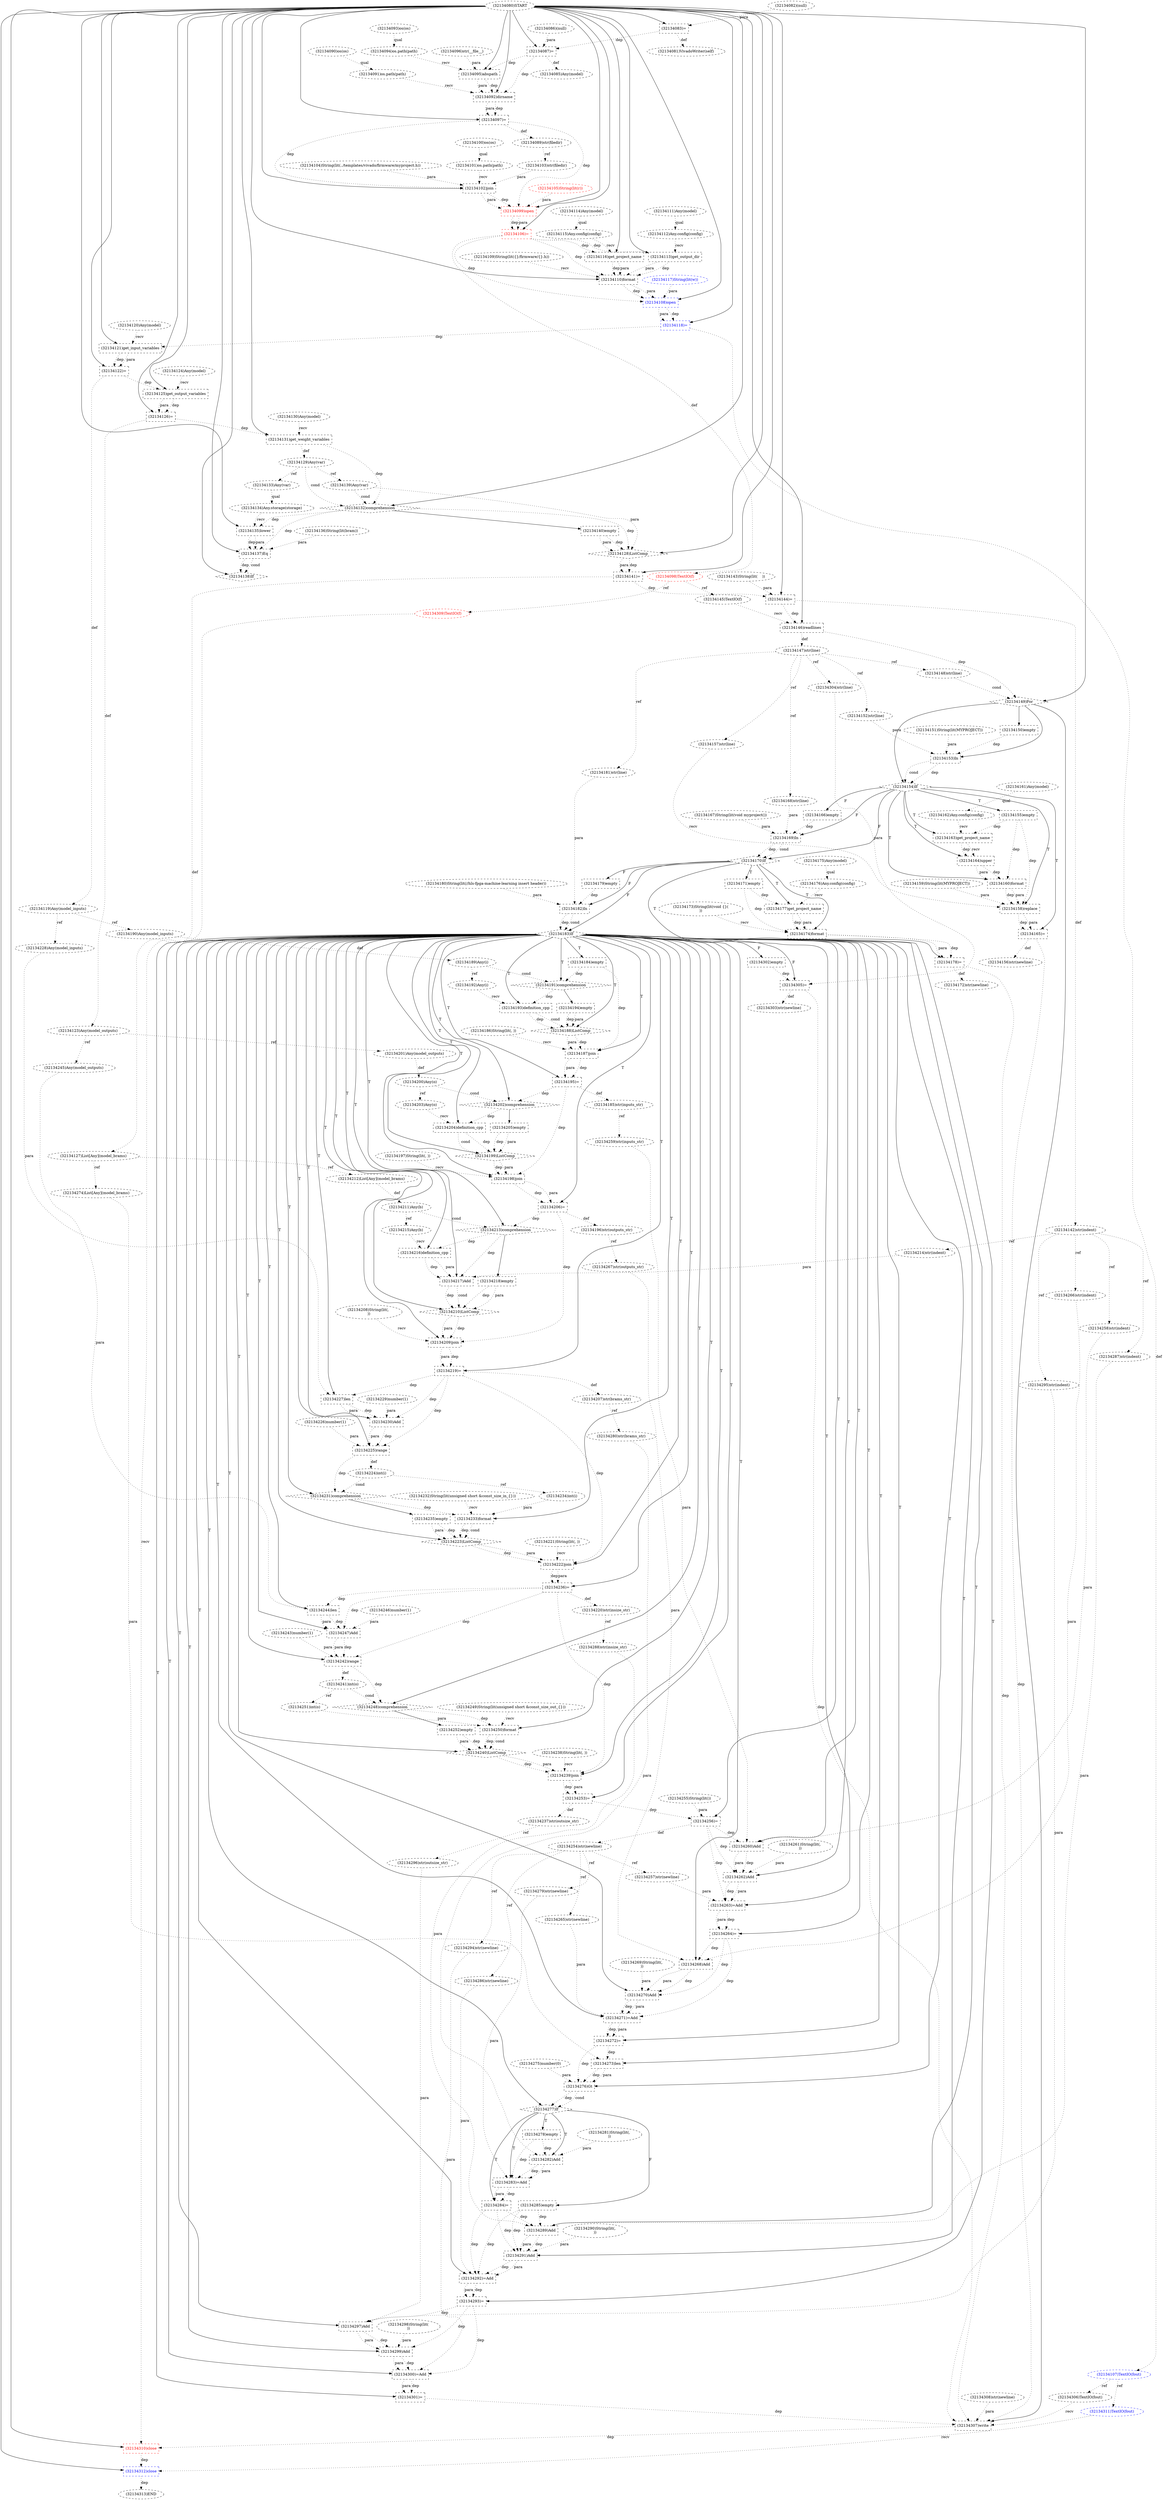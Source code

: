 digraph G {
1 [label="(32134262)Add" shape=box style=dashed]
2 [label="(32134256)=" shape=box style=dashed]
3 [label="(32134234)int(i)" shape=ellipse style=dashed]
4 [label="(32134289)Add" shape=box style=dashed]
5 [label="(32134260)Add" shape=box style=dashed]
6 [label="(32134283)=Add" shape=box style=dashed]
7 [label="(32134267)str(outputs_str)" shape=ellipse style=dashed]
8 [label="(32134209)join" shape=box style=dashed]
9 [label="(32134221)String(lit(, ))" shape=ellipse style=dashed]
10 [label="(32134293)=" shape=box style=dashed]
11 [label="(32134230)Add" shape=box style=dashed]
12 [label="(32134150)empty" shape=box style=dashed]
13 [label="(32134223)ListComp" shape=diamond style=dashed]
14 [label="(32134128)ListComp" shape=diamond style=dashed]
15 [label="(32134232)String(lit(unsigned short &const_size_in_{}))" shape=ellipse style=dashed]
16 [label="(32134229)number(1)" shape=ellipse style=dashed]
17 [label="(32134211)Any(b)" shape=ellipse style=dashed]
18 [label="(32134246)number(1)" shape=ellipse style=dashed]
19 [label="(32134127)List[Any](model_brams)" shape=ellipse style=dashed]
20 [label="(32134208)String(lit(, 
))" shape=ellipse style=dashed]
21 [label="(32134281)String(lit(,
))" shape=ellipse style=dashed]
22 [label="(32134303)str(newline)" shape=ellipse style=dashed]
23 [label="(32134147)str(line)" shape=ellipse style=dashed]
24 [label="(32134195)=" shape=box style=dashed]
25 [label="(32134164)upper" shape=box style=dashed]
26 [label="(32134273)len" shape=box style=dashed]
27 [label="(32134186)String(lit(, ))" shape=ellipse style=dashed]
28 [label="(32134219)=" shape=box style=dashed]
29 [label="(32134285)empty" shape=box style=dashed]
30 [label="(32134299)Add" shape=box style=dashed]
31 [label="(32134089)str(filedir)" shape=ellipse style=dashed]
32 [label="(32134087)=" shape=box style=dashed]
33 [label="(32134085)Any(model)" shape=ellipse style=dashed]
34 [label="(32134270)Add" shape=box style=dashed]
35 [label="(32134274)List[Any](model_brams)" shape=ellipse style=dashed]
36 [label="(32134220)str(insize_str)" shape=ellipse style=dashed]
37 [label="(32134123)Any(model_outputs)" shape=ellipse style=dashed]
38 [label="(32134279)str(newline)" shape=ellipse style=dashed]
39 [label="(32134198)join" shape=box style=dashed]
40 [label="(32134162)Any.config(config)" shape=ellipse style=dashed]
41 [label="(32134156)str(newline)" shape=ellipse style=dashed]
42 [label="(32134259)str(inputs_str)" shape=ellipse style=dashed]
43 [label="(32134093)os(os)" shape=ellipse style=dashed]
44 [label="(32134163)get_project_name" shape=box style=dashed]
45 [label="(32134126)=" shape=box style=dashed]
46 [label="(32134105)String(lit(r))" shape=ellipse style=dashed color=red fontcolor=red]
47 [label="(32134116)get_project_name" shape=box style=dashed]
48 [label="(32134216)definition_cpp" shape=box style=dashed]
49 [label="(32134291)Add" shape=box style=dashed]
50 [label="(32134082)(null)" shape=ellipse style=dashed]
51 [label="(32134145)TextIO(f)" shape=ellipse style=dashed]
52 [label="(32134218)empty" shape=box style=dashed]
53 [label="(32134188)ListComp" shape=diamond style=dashed]
54 [label="(32134254)str(newline)" shape=ellipse style=dashed]
55 [label="(32134182)In" shape=box style=dashed]
56 [label="(32134091)os.path(path)" shape=ellipse style=dashed]
57 [label="(32134190)Any(model_inputs)" shape=ellipse style=dashed]
58 [label="(32134143)String(lit(    ))" shape=ellipse style=dashed]
59 [label="(32134257)str(newline)" shape=ellipse style=dashed]
60 [label="(32134121)get_input_variables" shape=box style=dashed]
61 [label="(32134251)int(o)" shape=ellipse style=dashed]
62 [label="(32134253)=" shape=box style=dashed]
63 [label="(32134154)If" shape=diamond style=dashed]
64 [label="(32134142)str(indent)" shape=ellipse style=dashed]
65 [label="(32134167)String(lit(void myproject())" shape=ellipse style=dashed]
66 [label="(32134258)str(indent)" shape=ellipse style=dashed]
67 [label="(32134187)join" shape=box style=dashed]
68 [label="(32134304)str(line)" shape=ellipse style=dashed]
69 [label="(32134192)Any(i)" shape=ellipse style=dashed]
70 [label="(32134300)=Add" shape=box style=dashed]
71 [label="(32134305)=" shape=box style=dashed]
72 [label="(32134152)str(line)" shape=ellipse style=dashed]
73 [label="(32134175)Any(model)" shape=ellipse style=dashed]
74 [label="(32134138)If" shape=diamond style=dashed]
75 [label="(32134172)str(newline)" shape=ellipse style=dashed]
76 [label="(32134245)Any(model_outputs)" shape=ellipse style=dashed]
77 [label="(32134212)List[Any](model_brams)" shape=ellipse style=dashed]
78 [label="(32134112)Any.config(config)" shape=ellipse style=dashed]
79 [label="(32134233)format" shape=box style=dashed]
80 [label="(32134196)str(outputs_str)" shape=ellipse style=dashed]
81 [label="(32134240)ListComp" shape=diamond style=dashed]
82 [label="(32134244)len" shape=box style=dashed]
83 [label="(32134119)Any(model_inputs)" shape=ellipse style=dashed]
84 [label="(32134080)START" style=dashed]
85 [label="(32134235)empty" shape=box style=dashed]
86 [label="(32134236)=" shape=box style=dashed]
87 [label="(32134173)String(lit(void {}(
))" shape=ellipse style=dashed]
88 [label="(32134203)Any(o)" shape=ellipse style=dashed]
89 [label="(32134280)str(brams_str)" shape=ellipse style=dashed]
90 [label="(32134200)Any(o)" shape=ellipse style=dashed]
91 [label="(32134090)os(os)" shape=ellipse style=dashed]
92 [label="(32134081)VivadoWriter(self)" shape=ellipse style=dashed]
93 [label="(32134204)definition_cpp" shape=box style=dashed]
94 [label="(32134277)If" shape=diamond style=dashed]
95 [label="(32134272)=" shape=box style=dashed]
96 [label="(32134290)String(lit(,
))" shape=ellipse style=dashed]
97 [label="(32134124)Any(model)" shape=ellipse style=dashed]
98 [label="(32134130)Any(model)" shape=ellipse style=dashed]
99 [label="(32134092)dirname" shape=box style=dashed]
100 [label="(32134140)empty" shape=box style=dashed]
101 [label="(32134106)=" shape=box style=dashed color=red fontcolor=red]
102 [label="(32134108)open" shape=box style=dashed color=blue fontcolor=blue]
103 [label="(32134222)join" shape=box style=dashed]
104 [label="(32134275)number(0)" shape=ellipse style=dashed]
105 [label="(32134225)range" shape=box style=dashed]
106 [label="(32134242)range" shape=box style=dashed]
107 [label="(32134111)Any(model)" shape=ellipse style=dashed]
108 [label="(32134238)String(lit(, ))" shape=ellipse style=dashed]
109 [label="(32134268)Add" shape=box style=dashed]
110 [label="(32134181)str(line)" shape=ellipse style=dashed]
111 [label="(32134189)Any(i)" shape=ellipse style=dashed]
112 [label="(32134309)TextIO(f)" shape=ellipse style=dashed color=red fontcolor=red]
113 [label="(32134166)empty" shape=box style=dashed]
114 [label="(32134107)TextIO(fout)" shape=ellipse style=dashed color=blue fontcolor=blue]
115 [label="(32134217)Add" shape=box style=dashed]
116 [label="(32134184)empty" shape=box style=dashed]
117 [label="(32134153)In" shape=box style=dashed]
118 [label="(32134170)If" shape=diamond style=dashed]
119 [label="(32134083)=" shape=box style=dashed]
120 [label="(32134134)Any.storage(storage)" shape=ellipse style=dashed]
121 [label="(32134141)=" shape=box style=dashed]
122 [label="(32134132)comprehension" shape=diamond style=dashed]
123 [label="(32134252)empty" shape=box style=dashed]
124 [label="(32134129)Any(var)" shape=ellipse style=dashed]
125 [label="(32134094)os.path(path)" shape=ellipse style=dashed]
126 [label="(32134125)get_output_variables" shape=box style=dashed]
127 [label="(32134276)Gt" shape=box style=dashed]
128 [label="(32134177)get_project_name" shape=box style=dashed]
129 [label="(32134284)=" shape=box style=dashed]
130 [label="(32134308)str(newline)" shape=ellipse style=dashed]
131 [label="(32134158)replace" shape=box style=dashed]
132 [label="(32134312)close" shape=box style=dashed color=blue fontcolor=blue]
133 [label="(32134136)String(lit(bram))" shape=ellipse style=dashed]
134 [label="(32134174)format" shape=box style=dashed]
135 [label="(32134287)str(indent)" shape=ellipse style=dashed]
136 [label="(32134161)Any(model)" shape=ellipse style=dashed]
137 [label="(32134282)Add" shape=box style=dashed]
138 [label="(32134120)Any(model)" shape=ellipse style=dashed]
139 [label="(32134168)str(line)" shape=ellipse style=dashed]
140 [label="(32134213)comprehension" shape=diamond style=dashed]
141 [label="(32134193)definition_cpp" shape=box style=dashed]
142 [label="(32134292)=Add" shape=box style=dashed]
143 [label="(32134266)str(indent)" shape=ellipse style=dashed]
144 [label="(32134171)empty" shape=box style=dashed]
145 [label="(32134255)String(lit())" shape=ellipse style=dashed]
146 [label="(32134104)String(lit(../templates/vivado/firmware/myproject.h))" shape=ellipse style=dashed]
147 [label="(32134278)empty" shape=box style=dashed]
148 [label="(32134210)ListComp" shape=diamond style=dashed]
149 [label="(32134250)format" shape=box style=dashed]
150 [label="(32134096)str(__file__)" shape=ellipse style=dashed]
151 [label="(32134118)=" shape=box style=dashed color=blue fontcolor=blue]
152 [label="(32134295)str(indent)" shape=ellipse style=dashed]
153 [label="(32134311)TextIO(fout)" shape=ellipse style=dashed color=blue fontcolor=blue]
154 [label="(32134248)comprehension" shape=diamond style=dashed]
155 [label="(32134296)str(outsize_str)" shape=ellipse style=dashed]
156 [label="(32134206)=" shape=box style=dashed]
157 [label="(32134114)Any(model)" shape=ellipse style=dashed]
158 [label="(32134135)lower" shape=box style=dashed]
159 [label="(32134264)=" shape=box style=dashed]
160 [label="(32134202)comprehension" shape=diamond style=dashed]
161 [label="(32134137)Eq" shape=box style=dashed]
162 [label="(32134214)str(indent)" shape=ellipse style=dashed]
163 [label="(32134313)END" style=dashed]
164 [label="(32134086)(null)" shape=ellipse style=dashed]
165 [label="(32134302)empty" shape=box style=dashed]
166 [label="(32134133)Any(var)" shape=ellipse style=dashed]
167 [label="(32134237)str(outsize_str)" shape=ellipse style=dashed]
168 [label="(32134098)TextIO(f)" shape=ellipse style=dashed color=red fontcolor=red]
169 [label="(32134263)=Add" shape=box style=dashed]
170 [label="(32134117)String(lit(w))" shape=ellipse style=dashed color=blue fontcolor=blue]
171 [label="(32134103)str(filedir)" shape=ellipse style=dashed]
172 [label="(32134148)str(line)" shape=ellipse style=dashed]
173 [label="(32134157)str(line)" shape=ellipse style=dashed]
174 [label="(32134306)TextIO(fout)" shape=ellipse style=dashed]
175 [label="(32134109)String(lit({}/firmware/{}.h))" shape=ellipse style=dashed]
176 [label="(32134180)String(lit(//hls-fpga-machine-learning insert header))" shape=ellipse style=dashed]
177 [label="(32134102)join" shape=box style=dashed]
178 [label="(32134176)Any.config(config)" shape=ellipse style=dashed]
179 [label="(32134298)String(lit(
))" shape=ellipse style=dashed]
180 [label="(32134179)empty" shape=box style=dashed]
181 [label="(32134265)str(newline)" shape=ellipse style=dashed]
182 [label="(32134146)readlines" shape=box style=dashed]
183 [label="(32134191)comprehension" shape=diamond style=dashed]
184 [label="(32134131)get_weight_variables" shape=box style=dashed]
185 [label="(32134159)String(lit(MYPROJECT))" shape=ellipse style=dashed]
186 [label="(32134269)String(lit(,
))" shape=ellipse style=dashed]
187 [label="(32134297)Add" shape=box style=dashed]
188 [label="(32134194)empty" shape=box style=dashed]
189 [label="(32134261)String(lit(,
))" shape=ellipse style=dashed]
190 [label="(32134183)If" shape=diamond style=dashed]
191 [label="(32134205)empty" shape=box style=dashed]
192 [label="(32134271)=Add" shape=box style=dashed]
193 [label="(32134199)ListComp" shape=diamond style=dashed]
194 [label="(32134149)For" shape=diamond style=dashed]
195 [label="(32134224)int(i)" shape=ellipse style=dashed]
196 [label="(32134178)=" shape=box style=dashed]
197 [label="(32134307)write" shape=box style=dashed]
198 [label="(32134151)String(lit(MYPROJECT))" shape=ellipse style=dashed]
199 [label="(32134226)number(1)" shape=ellipse style=dashed]
200 [label="(32134155)empty" shape=box style=dashed]
201 [label="(32134201)Any(model_outputs)" shape=ellipse style=dashed]
202 [label="(32134099)open" shape=box style=dashed color=red fontcolor=red]
203 [label="(32134110)format" shape=box style=dashed]
204 [label="(32134115)Any.config(config)" shape=ellipse style=dashed]
205 [label="(32134097)=" shape=box style=dashed]
206 [label="(32134288)str(insize_str)" shape=ellipse style=dashed]
207 [label="(32134310)close" shape=box style=dashed color=red fontcolor=red]
208 [label="(32134122)=" shape=box style=dashed]
209 [label="(32134231)comprehension" shape=diamond style=dashed]
210 [label="(32134247)Add" shape=box style=dashed]
211 [label="(32134100)os(os)" shape=ellipse style=dashed]
212 [label="(32134215)Any(b)" shape=ellipse style=dashed]
213 [label="(32134227)len" shape=box style=dashed]
214 [label="(32134095)abspath" shape=box style=dashed]
215 [label="(32134160)format" shape=box style=dashed]
216 [label="(32134243)number(1)" shape=ellipse style=dashed]
217 [label="(32134197)String(lit(, ))" shape=ellipse style=dashed]
218 [label="(32134294)str(newline)" shape=ellipse style=dashed]
219 [label="(32134165)=" shape=box style=dashed]
220 [label="(32134185)str(inputs_str)" shape=ellipse style=dashed]
221 [label="(32134286)str(newline)" shape=ellipse style=dashed]
222 [label="(32134241)int(o)" shape=ellipse style=dashed]
223 [label="(32134249)String(lit(unsigned short &const_size_out_{}))" shape=ellipse style=dashed]
224 [label="(32134301)=" shape=box style=dashed]
225 [label="(32134144)=" shape=box style=dashed]
226 [label="(32134228)Any(model_inputs)" shape=ellipse style=dashed]
227 [label="(32134239)join" shape=box style=dashed]
228 [label="(32134169)In" shape=box style=dashed]
229 [label="(32134139)Any(var)" shape=ellipse style=dashed]
230 [label="(32134101)os.path(path)" shape=ellipse style=dashed]
231 [label="(32134113)get_output_dir" shape=box style=dashed]
232 [label="(32134207)str(brams_str)" shape=ellipse style=dashed]
190 -> 1 [label="T"];
5 -> 1 [label="dep" style=dotted];
5 -> 1 [label="para" style=dotted];
189 -> 1 [label="para" style=dotted];
2 -> 1 [label="dep" style=dotted];
190 -> 2 [label="T"];
145 -> 2 [label="para" style=dotted];
62 -> 2 [label="dep" style=dotted];
195 -> 3 [label="ref" style=dotted];
190 -> 4 [label="T"];
135 -> 4 [label="para" style=dotted];
206 -> 4 [label="para" style=dotted];
29 -> 4 [label="dep" style=dotted];
129 -> 4 [label="dep" style=dotted];
190 -> 5 [label="T"];
66 -> 5 [label="para" style=dotted];
42 -> 5 [label="para" style=dotted];
2 -> 5 [label="dep" style=dotted];
94 -> 6 [label="T"];
38 -> 6 [label="para" style=dotted];
137 -> 6 [label="dep" style=dotted];
137 -> 6 [label="para" style=dotted];
147 -> 6 [label="dep" style=dotted];
80 -> 7 [label="ref" style=dotted];
190 -> 8 [label="T"];
20 -> 8 [label="recv" style=dotted];
148 -> 8 [label="dep" style=dotted];
148 -> 8 [label="para" style=dotted];
156 -> 8 [label="dep" style=dotted];
190 -> 10 [label="T"];
142 -> 10 [label="dep" style=dotted];
142 -> 10 [label="para" style=dotted];
190 -> 11 [label="T"];
213 -> 11 [label="dep" style=dotted];
213 -> 11 [label="para" style=dotted];
16 -> 11 [label="para" style=dotted];
28 -> 11 [label="dep" style=dotted];
194 -> 12 [label="" style=solid];
190 -> 13 [label="T"];
79 -> 13 [label="dep" style=dotted];
79 -> 13 [label="cond" style=dotted];
85 -> 13 [label="dep" style=dotted];
85 -> 13 [label="para" style=dotted];
84 -> 14 [label="" style=solid];
122 -> 14 [label="dep" style=dotted];
229 -> 14 [label="para" style=dotted];
100 -> 14 [label="dep" style=dotted];
100 -> 14 [label="para" style=dotted];
77 -> 17 [label="def" style=dotted];
121 -> 19 [label="def" style=dotted];
71 -> 22 [label="def" style=dotted];
182 -> 23 [label="def" style=dotted];
190 -> 24 [label="T"];
67 -> 24 [label="dep" style=dotted];
67 -> 24 [label="para" style=dotted];
63 -> 25 [label="T"];
44 -> 25 [label="dep" style=dotted];
44 -> 25 [label="recv" style=dotted];
190 -> 26 [label="T"];
35 -> 26 [label="para" style=dotted];
95 -> 26 [label="dep" style=dotted];
190 -> 28 [label="T"];
8 -> 28 [label="dep" style=dotted];
8 -> 28 [label="para" style=dotted];
94 -> 29 [label="F"];
190 -> 30 [label="T"];
187 -> 30 [label="dep" style=dotted];
187 -> 30 [label="para" style=dotted];
179 -> 30 [label="para" style=dotted];
10 -> 30 [label="dep" style=dotted];
205 -> 31 [label="def" style=dotted];
84 -> 32 [label="" style=solid];
164 -> 32 [label="para" style=dotted];
119 -> 32 [label="dep" style=dotted];
32 -> 33 [label="def" style=dotted];
190 -> 34 [label="T"];
109 -> 34 [label="dep" style=dotted];
109 -> 34 [label="para" style=dotted];
186 -> 34 [label="para" style=dotted];
159 -> 34 [label="dep" style=dotted];
19 -> 35 [label="ref" style=dotted];
86 -> 36 [label="def" style=dotted];
45 -> 37 [label="def" style=dotted];
54 -> 38 [label="ref" style=dotted];
190 -> 39 [label="T"];
217 -> 39 [label="recv" style=dotted];
193 -> 39 [label="dep" style=dotted];
193 -> 39 [label="para" style=dotted];
24 -> 39 [label="dep" style=dotted];
136 -> 40 [label="qual" style=dotted];
219 -> 41 [label="def" style=dotted];
220 -> 42 [label="ref" style=dotted];
63 -> 44 [label="T"];
40 -> 44 [label="recv" style=dotted];
200 -> 44 [label="dep" style=dotted];
84 -> 45 [label="" style=solid];
126 -> 45 [label="dep" style=dotted];
126 -> 45 [label="para" style=dotted];
84 -> 47 [label="" style=solid];
204 -> 47 [label="recv" style=dotted];
101 -> 47 [label="dep" style=dotted];
190 -> 48 [label="T"];
212 -> 48 [label="recv" style=dotted];
140 -> 48 [label="dep" style=dotted];
190 -> 49 [label="T"];
4 -> 49 [label="dep" style=dotted];
4 -> 49 [label="para" style=dotted];
96 -> 49 [label="para" style=dotted];
29 -> 49 [label="dep" style=dotted];
129 -> 49 [label="dep" style=dotted];
168 -> 51 [label="ref" style=dotted];
140 -> 52 [label="" style=solid];
190 -> 53 [label="T"];
141 -> 53 [label="dep" style=dotted];
141 -> 53 [label="cond" style=dotted];
188 -> 53 [label="dep" style=dotted];
188 -> 53 [label="para" style=dotted];
2 -> 54 [label="def" style=dotted];
118 -> 55 [label="F"];
176 -> 55 [label="para" style=dotted];
110 -> 55 [label="para" style=dotted];
180 -> 55 [label="dep" style=dotted];
91 -> 56 [label="qual" style=dotted];
83 -> 57 [label="ref" style=dotted];
54 -> 59 [label="ref" style=dotted];
84 -> 60 [label="" style=solid];
138 -> 60 [label="recv" style=dotted];
151 -> 60 [label="dep" style=dotted];
222 -> 61 [label="ref" style=dotted];
190 -> 62 [label="T"];
227 -> 62 [label="dep" style=dotted];
227 -> 62 [label="para" style=dotted];
194 -> 63 [label="" style=solid];
117 -> 63 [label="dep" style=dotted];
117 -> 63 [label="cond" style=dotted];
225 -> 64 [label="def" style=dotted];
64 -> 66 [label="ref" style=dotted];
190 -> 67 [label="T"];
27 -> 67 [label="recv" style=dotted];
53 -> 67 [label="dep" style=dotted];
53 -> 67 [label="para" style=dotted];
116 -> 67 [label="dep" style=dotted];
23 -> 68 [label="ref" style=dotted];
111 -> 69 [label="ref" style=dotted];
190 -> 70 [label="T"];
218 -> 70 [label="para" style=dotted];
30 -> 70 [label="dep" style=dotted];
30 -> 70 [label="para" style=dotted];
10 -> 70 [label="dep" style=dotted];
190 -> 71 [label="F"];
68 -> 71 [label="para" style=dotted];
165 -> 71 [label="dep" style=dotted];
23 -> 72 [label="ref" style=dotted];
84 -> 74 [label="" style=solid];
161 -> 74 [label="dep" style=dotted];
161 -> 74 [label="cond" style=dotted];
196 -> 75 [label="def" style=dotted];
37 -> 76 [label="ref" style=dotted];
19 -> 77 [label="ref" style=dotted];
107 -> 78 [label="qual" style=dotted];
190 -> 79 [label="T"];
15 -> 79 [label="recv" style=dotted];
3 -> 79 [label="para" style=dotted];
209 -> 79 [label="dep" style=dotted];
156 -> 80 [label="def" style=dotted];
190 -> 81 [label="T"];
149 -> 81 [label="dep" style=dotted];
149 -> 81 [label="cond" style=dotted];
123 -> 81 [label="dep" style=dotted];
123 -> 81 [label="para" style=dotted];
190 -> 82 [label="T"];
76 -> 82 [label="para" style=dotted];
86 -> 82 [label="dep" style=dotted];
208 -> 83 [label="def" style=dotted];
209 -> 85 [label="" style=solid];
190 -> 86 [label="T"];
103 -> 86 [label="dep" style=dotted];
103 -> 86 [label="para" style=dotted];
90 -> 88 [label="ref" style=dotted];
232 -> 89 [label="ref" style=dotted];
201 -> 90 [label="def" style=dotted];
119 -> 92 [label="def" style=dotted];
190 -> 93 [label="T"];
88 -> 93 [label="recv" style=dotted];
160 -> 93 [label="dep" style=dotted];
190 -> 94 [label="T"];
127 -> 94 [label="dep" style=dotted];
127 -> 94 [label="cond" style=dotted];
190 -> 95 [label="T"];
192 -> 95 [label="dep" style=dotted];
192 -> 95 [label="para" style=dotted];
84 -> 99 [label="" style=solid];
56 -> 99 [label="recv" style=dotted];
214 -> 99 [label="dep" style=dotted];
214 -> 99 [label="para" style=dotted];
32 -> 99 [label="dep" style=dotted];
122 -> 100 [label="" style=solid];
84 -> 101 [label="" style=solid];
202 -> 101 [label="dep" style=dotted];
202 -> 101 [label="para" style=dotted];
84 -> 102 [label="" style=solid];
203 -> 102 [label="dep" style=dotted];
203 -> 102 [label="para" style=dotted];
170 -> 102 [label="para" style=dotted];
101 -> 102 [label="dep" style=dotted];
190 -> 103 [label="T"];
9 -> 103 [label="recv" style=dotted];
13 -> 103 [label="dep" style=dotted];
13 -> 103 [label="para" style=dotted];
28 -> 103 [label="dep" style=dotted];
190 -> 105 [label="T"];
199 -> 105 [label="para" style=dotted];
11 -> 105 [label="dep" style=dotted];
11 -> 105 [label="para" style=dotted];
28 -> 105 [label="dep" style=dotted];
190 -> 106 [label="T"];
216 -> 106 [label="para" style=dotted];
210 -> 106 [label="dep" style=dotted];
210 -> 106 [label="para" style=dotted];
86 -> 106 [label="dep" style=dotted];
190 -> 109 [label="T"];
143 -> 109 [label="para" style=dotted];
7 -> 109 [label="para" style=dotted];
159 -> 109 [label="dep" style=dotted];
23 -> 110 [label="ref" style=dotted];
57 -> 111 [label="def" style=dotted];
168 -> 112 [label="ref" style=dotted];
63 -> 113 [label="F"];
151 -> 114 [label="def" style=dotted];
190 -> 115 [label="T"];
162 -> 115 [label="para" style=dotted];
48 -> 115 [label="dep" style=dotted];
48 -> 115 [label="para" style=dotted];
140 -> 115 [label="dep" style=dotted];
190 -> 116 [label="T"];
194 -> 117 [label="" style=solid];
198 -> 117 [label="para" style=dotted];
72 -> 117 [label="para" style=dotted];
12 -> 117 [label="dep" style=dotted];
63 -> 118 [label="F"];
228 -> 118 [label="dep" style=dotted];
228 -> 118 [label="cond" style=dotted];
84 -> 119 [label="" style=solid];
50 -> 119 [label="para" style=dotted];
166 -> 120 [label="qual" style=dotted];
84 -> 121 [label="" style=solid];
14 -> 121 [label="dep" style=dotted];
14 -> 121 [label="para" style=dotted];
84 -> 122 [label="" style=solid];
184 -> 122 [label="dep" style=dotted];
124 -> 122 [label="cond" style=dotted];
229 -> 122 [label="cond" style=dotted];
154 -> 123 [label="" style=solid];
184 -> 124 [label="def" style=dotted];
43 -> 125 [label="qual" style=dotted];
84 -> 126 [label="" style=solid];
97 -> 126 [label="recv" style=dotted];
208 -> 126 [label="dep" style=dotted];
190 -> 127 [label="T"];
26 -> 127 [label="dep" style=dotted];
26 -> 127 [label="para" style=dotted];
104 -> 127 [label="para" style=dotted];
95 -> 127 [label="dep" style=dotted];
118 -> 128 [label="T"];
178 -> 128 [label="recv" style=dotted];
144 -> 128 [label="dep" style=dotted];
94 -> 129 [label="T"];
6 -> 129 [label="dep" style=dotted];
6 -> 129 [label="para" style=dotted];
63 -> 131 [label="T"];
173 -> 131 [label="recv" style=dotted];
185 -> 131 [label="para" style=dotted];
215 -> 131 [label="dep" style=dotted];
215 -> 131 [label="para" style=dotted];
200 -> 131 [label="dep" style=dotted];
84 -> 132 [label="" style=solid];
153 -> 132 [label="recv" style=dotted];
207 -> 132 [label="dep" style=dotted];
118 -> 134 [label="T"];
87 -> 134 [label="recv" style=dotted];
128 -> 134 [label="dep" style=dotted];
128 -> 134 [label="para" style=dotted];
144 -> 134 [label="dep" style=dotted];
64 -> 135 [label="ref" style=dotted];
94 -> 137 [label="T"];
89 -> 137 [label="para" style=dotted];
21 -> 137 [label="para" style=dotted];
147 -> 137 [label="dep" style=dotted];
23 -> 139 [label="ref" style=dotted];
190 -> 140 [label="T"];
17 -> 140 [label="cond" style=dotted];
156 -> 140 [label="dep" style=dotted];
190 -> 141 [label="T"];
69 -> 141 [label="recv" style=dotted];
183 -> 141 [label="dep" style=dotted];
190 -> 142 [label="T"];
221 -> 142 [label="para" style=dotted];
49 -> 142 [label="dep" style=dotted];
49 -> 142 [label="para" style=dotted];
29 -> 142 [label="dep" style=dotted];
129 -> 142 [label="dep" style=dotted];
64 -> 143 [label="ref" style=dotted];
118 -> 144 [label="T"];
94 -> 147 [label="T"];
190 -> 148 [label="T"];
115 -> 148 [label="dep" style=dotted];
115 -> 148 [label="cond" style=dotted];
52 -> 148 [label="dep" style=dotted];
52 -> 148 [label="para" style=dotted];
190 -> 149 [label="T"];
223 -> 149 [label="recv" style=dotted];
61 -> 149 [label="para" style=dotted];
154 -> 149 [label="dep" style=dotted];
84 -> 151 [label="" style=solid];
102 -> 151 [label="dep" style=dotted];
102 -> 151 [label="para" style=dotted];
64 -> 152 [label="ref" style=dotted];
114 -> 153 [label="ref" style=dotted];
190 -> 154 [label="T"];
106 -> 154 [label="dep" style=dotted];
222 -> 154 [label="cond" style=dotted];
167 -> 155 [label="ref" style=dotted];
190 -> 156 [label="T"];
39 -> 156 [label="dep" style=dotted];
39 -> 156 [label="para" style=dotted];
84 -> 158 [label="" style=solid];
120 -> 158 [label="recv" style=dotted];
122 -> 158 [label="dep" style=dotted];
190 -> 159 [label="T"];
169 -> 159 [label="dep" style=dotted];
169 -> 159 [label="para" style=dotted];
190 -> 160 [label="T"];
90 -> 160 [label="cond" style=dotted];
24 -> 160 [label="dep" style=dotted];
84 -> 161 [label="" style=solid];
158 -> 161 [label="dep" style=dotted];
158 -> 161 [label="para" style=dotted];
133 -> 161 [label="para" style=dotted];
122 -> 161 [label="dep" style=dotted];
64 -> 162 [label="ref" style=dotted];
132 -> 163 [label="dep" style=dotted];
190 -> 165 [label="F"];
124 -> 166 [label="ref" style=dotted];
62 -> 167 [label="def" style=dotted];
101 -> 168 [label="def" style=dotted];
190 -> 169 [label="T"];
59 -> 169 [label="para" style=dotted];
1 -> 169 [label="dep" style=dotted];
1 -> 169 [label="para" style=dotted];
2 -> 169 [label="dep" style=dotted];
31 -> 171 [label="ref" style=dotted];
23 -> 172 [label="ref" style=dotted];
23 -> 173 [label="ref" style=dotted];
114 -> 174 [label="ref" style=dotted];
84 -> 177 [label="" style=solid];
230 -> 177 [label="recv" style=dotted];
171 -> 177 [label="para" style=dotted];
146 -> 177 [label="para" style=dotted];
205 -> 177 [label="dep" style=dotted];
73 -> 178 [label="qual" style=dotted];
118 -> 180 [label="F"];
54 -> 181 [label="ref" style=dotted];
84 -> 182 [label="" style=solid];
51 -> 182 [label="recv" style=dotted];
225 -> 182 [label="dep" style=dotted];
190 -> 183 [label="T"];
111 -> 183 [label="cond" style=dotted];
116 -> 183 [label="dep" style=dotted];
84 -> 184 [label="" style=solid];
98 -> 184 [label="recv" style=dotted];
45 -> 184 [label="dep" style=dotted];
190 -> 187 [label="T"];
152 -> 187 [label="para" style=dotted];
155 -> 187 [label="para" style=dotted];
10 -> 187 [label="dep" style=dotted];
183 -> 188 [label="" style=solid];
118 -> 190 [label="F"];
55 -> 190 [label="dep" style=dotted];
55 -> 190 [label="cond" style=dotted];
160 -> 191 [label="" style=solid];
190 -> 192 [label="T"];
181 -> 192 [label="para" style=dotted];
34 -> 192 [label="dep" style=dotted];
34 -> 192 [label="para" style=dotted];
159 -> 192 [label="dep" style=dotted];
190 -> 193 [label="T"];
93 -> 193 [label="dep" style=dotted];
93 -> 193 [label="cond" style=dotted];
191 -> 193 [label="dep" style=dotted];
191 -> 193 [label="para" style=dotted];
84 -> 194 [label="" style=solid];
182 -> 194 [label="dep" style=dotted];
172 -> 194 [label="cond" style=dotted];
105 -> 195 [label="def" style=dotted];
118 -> 196 [label="T"];
134 -> 196 [label="dep" style=dotted];
134 -> 196 [label="para" style=dotted];
194 -> 197 [label="" style=solid];
174 -> 197 [label="recv" style=dotted];
130 -> 197 [label="para" style=dotted];
196 -> 197 [label="dep" style=dotted];
219 -> 197 [label="dep" style=dotted];
224 -> 197 [label="dep" style=dotted];
71 -> 197 [label="dep" style=dotted];
63 -> 200 [label="T"];
37 -> 201 [label="ref" style=dotted];
84 -> 202 [label="" style=solid];
177 -> 202 [label="dep" style=dotted];
177 -> 202 [label="para" style=dotted];
46 -> 202 [label="para" style=dotted];
205 -> 202 [label="dep" style=dotted];
84 -> 203 [label="" style=solid];
175 -> 203 [label="recv" style=dotted];
231 -> 203 [label="dep" style=dotted];
231 -> 203 [label="para" style=dotted];
47 -> 203 [label="dep" style=dotted];
47 -> 203 [label="para" style=dotted];
101 -> 203 [label="dep" style=dotted];
157 -> 204 [label="qual" style=dotted];
84 -> 205 [label="" style=solid];
99 -> 205 [label="dep" style=dotted];
99 -> 205 [label="para" style=dotted];
36 -> 206 [label="ref" style=dotted];
84 -> 207 [label="" style=solid];
112 -> 207 [label="recv" style=dotted];
197 -> 207 [label="dep" style=dotted];
84 -> 208 [label="" style=solid];
60 -> 208 [label="dep" style=dotted];
60 -> 208 [label="para" style=dotted];
190 -> 209 [label="T"];
105 -> 209 [label="dep" style=dotted];
195 -> 209 [label="cond" style=dotted];
190 -> 210 [label="T"];
82 -> 210 [label="dep" style=dotted];
82 -> 210 [label="para" style=dotted];
18 -> 210 [label="para" style=dotted];
86 -> 210 [label="dep" style=dotted];
17 -> 212 [label="ref" style=dotted];
190 -> 213 [label="T"];
226 -> 213 [label="para" style=dotted];
28 -> 213 [label="dep" style=dotted];
84 -> 214 [label="" style=solid];
125 -> 214 [label="recv" style=dotted];
150 -> 214 [label="para" style=dotted];
32 -> 214 [label="dep" style=dotted];
63 -> 215 [label="T"];
25 -> 215 [label="dep" style=dotted];
25 -> 215 [label="para" style=dotted];
200 -> 215 [label="dep" style=dotted];
54 -> 218 [label="ref" style=dotted];
63 -> 219 [label="T"];
131 -> 219 [label="dep" style=dotted];
131 -> 219 [label="para" style=dotted];
24 -> 220 [label="def" style=dotted];
54 -> 221 [label="ref" style=dotted];
106 -> 222 [label="def" style=dotted];
190 -> 224 [label="T"];
70 -> 224 [label="dep" style=dotted];
70 -> 224 [label="para" style=dotted];
84 -> 225 [label="" style=solid];
58 -> 225 [label="para" style=dotted];
121 -> 225 [label="dep" style=dotted];
83 -> 226 [label="ref" style=dotted];
190 -> 227 [label="T"];
108 -> 227 [label="recv" style=dotted];
81 -> 227 [label="dep" style=dotted];
81 -> 227 [label="para" style=dotted];
86 -> 227 [label="dep" style=dotted];
63 -> 228 [label="F"];
65 -> 228 [label="para" style=dotted];
139 -> 228 [label="para" style=dotted];
113 -> 228 [label="dep" style=dotted];
124 -> 229 [label="ref" style=dotted];
211 -> 230 [label="qual" style=dotted];
84 -> 231 [label="" style=solid];
78 -> 231 [label="recv" style=dotted];
101 -> 231 [label="dep" style=dotted];
28 -> 232 [label="def" style=dotted];
}